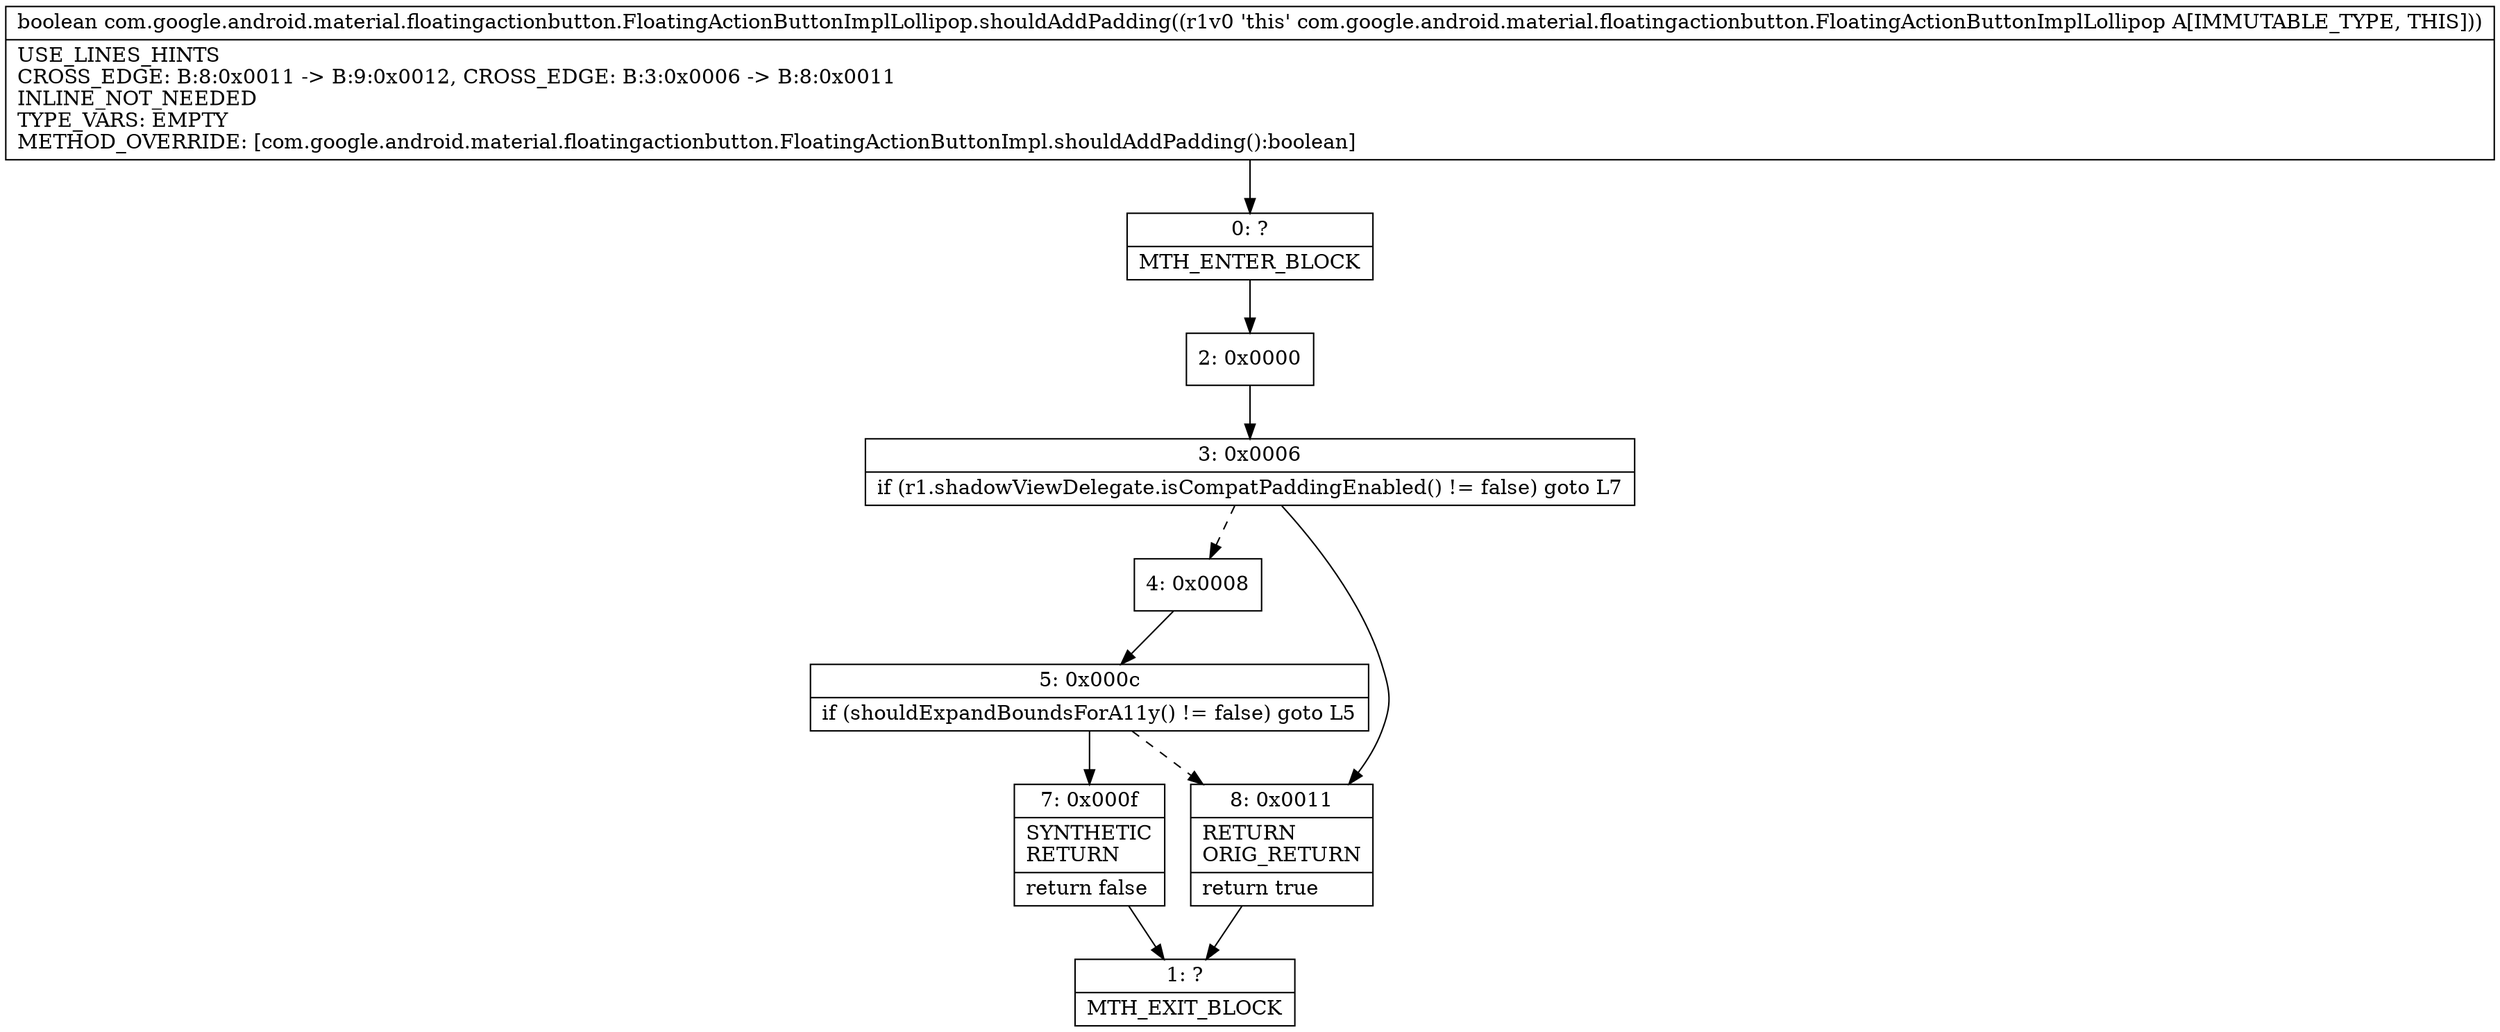 digraph "CFG forcom.google.android.material.floatingactionbutton.FloatingActionButtonImplLollipop.shouldAddPadding()Z" {
Node_0 [shape=record,label="{0\:\ ?|MTH_ENTER_BLOCK\l}"];
Node_2 [shape=record,label="{2\:\ 0x0000}"];
Node_3 [shape=record,label="{3\:\ 0x0006|if (r1.shadowViewDelegate.isCompatPaddingEnabled() != false) goto L7\l}"];
Node_4 [shape=record,label="{4\:\ 0x0008}"];
Node_5 [shape=record,label="{5\:\ 0x000c|if (shouldExpandBoundsForA11y() != false) goto L5\l}"];
Node_7 [shape=record,label="{7\:\ 0x000f|SYNTHETIC\lRETURN\l|return false\l}"];
Node_1 [shape=record,label="{1\:\ ?|MTH_EXIT_BLOCK\l}"];
Node_8 [shape=record,label="{8\:\ 0x0011|RETURN\lORIG_RETURN\l|return true\l}"];
MethodNode[shape=record,label="{boolean com.google.android.material.floatingactionbutton.FloatingActionButtonImplLollipop.shouldAddPadding((r1v0 'this' com.google.android.material.floatingactionbutton.FloatingActionButtonImplLollipop A[IMMUTABLE_TYPE, THIS]))  | USE_LINES_HINTS\lCROSS_EDGE: B:8:0x0011 \-\> B:9:0x0012, CROSS_EDGE: B:3:0x0006 \-\> B:8:0x0011\lINLINE_NOT_NEEDED\lTYPE_VARS: EMPTY\lMETHOD_OVERRIDE: [com.google.android.material.floatingactionbutton.FloatingActionButtonImpl.shouldAddPadding():boolean]\l}"];
MethodNode -> Node_0;Node_0 -> Node_2;
Node_2 -> Node_3;
Node_3 -> Node_4[style=dashed];
Node_3 -> Node_8;
Node_4 -> Node_5;
Node_5 -> Node_7;
Node_5 -> Node_8[style=dashed];
Node_7 -> Node_1;
Node_8 -> Node_1;
}

